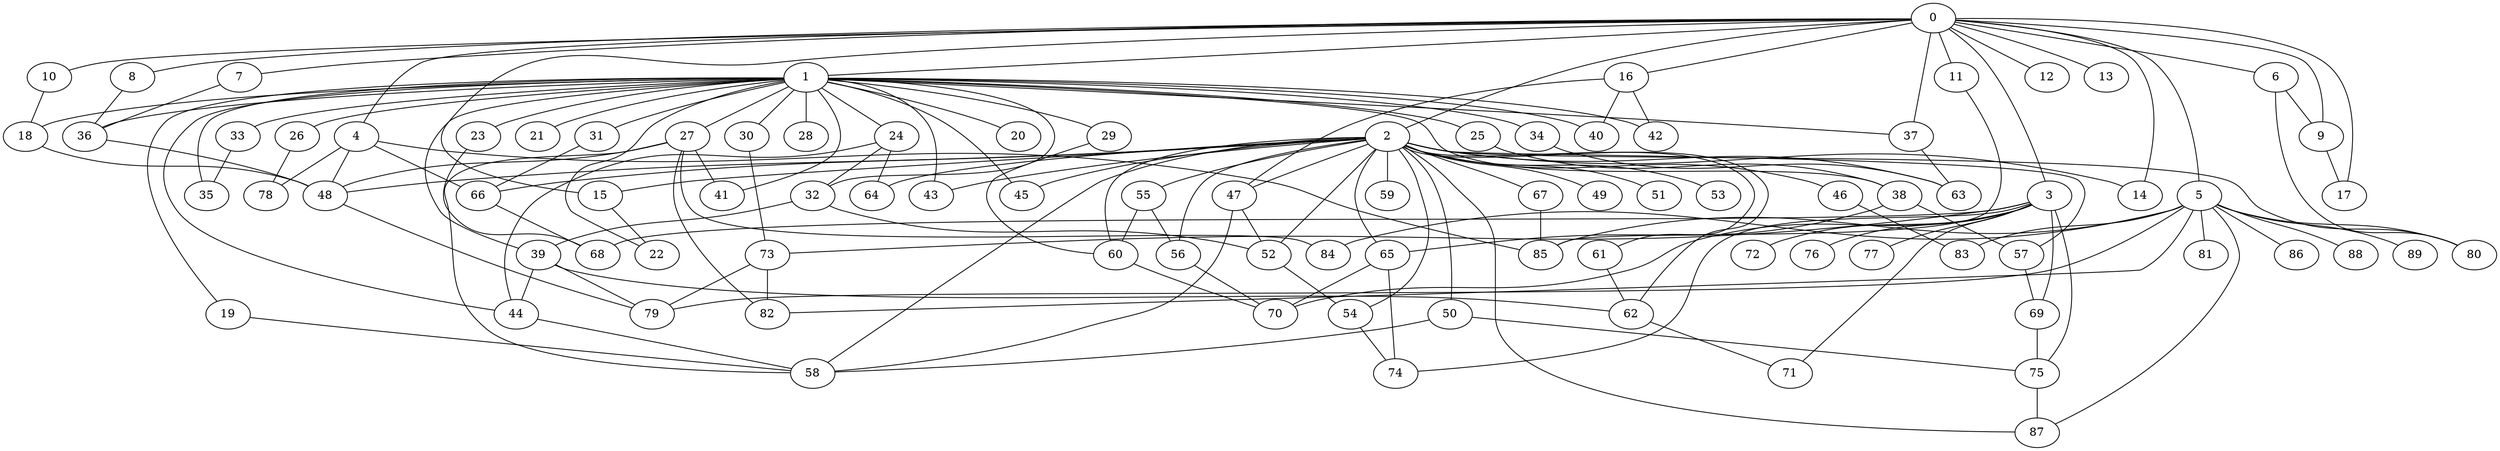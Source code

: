 
graph graphname {
    0 -- 1
0 -- 2
0 -- 3
0 -- 4
0 -- 5
0 -- 6
0 -- 7
0 -- 8
0 -- 9
0 -- 10
0 -- 11
0 -- 12
0 -- 13
0 -- 14
0 -- 15
0 -- 16
0 -- 17
0 -- 37
1 -- 18
1 -- 19
1 -- 20
1 -- 21
1 -- 22
1 -- 23
1 -- 24
1 -- 25
1 -- 26
1 -- 27
1 -- 28
1 -- 29
1 -- 30
1 -- 31
1 -- 32
1 -- 33
1 -- 34
1 -- 35
1 -- 36
1 -- 37
1 -- 38
1 -- 39
1 -- 40
1 -- 41
1 -- 42
1 -- 43
1 -- 44
1 -- 45
2 -- 46
2 -- 47
2 -- 48
2 -- 49
2 -- 50
2 -- 51
2 -- 52
2 -- 53
2 -- 54
2 -- 55
2 -- 56
2 -- 57
2 -- 58
2 -- 59
2 -- 60
2 -- 61
2 -- 62
2 -- 63
2 -- 64
2 -- 65
2 -- 66
2 -- 67
2 -- 80
2 -- 45
2 -- 14
2 -- 43
2 -- 87
2 -- 15
3 -- 68
3 -- 69
3 -- 70
3 -- 71
3 -- 72
3 -- 73
3 -- 74
3 -- 75
3 -- 76
3 -- 77
4 -- 78
4 -- 66
4 -- 85
4 -- 48
5 -- 79
5 -- 80
5 -- 81
5 -- 82
5 -- 83
5 -- 84
5 -- 85
5 -- 86
5 -- 87
5 -- 88
5 -- 89
6 -- 9
6 -- 80
7 -- 36
8 -- 36
9 -- 17
10 -- 18
11 -- 85
15 -- 22
16 -- 47
16 -- 40
16 -- 42
18 -- 48
19 -- 58
23 -- 68
24 -- 44
24 -- 64
24 -- 32
25 -- 38
26 -- 78
27 -- 48
27 -- 82
27 -- 41
27 -- 84
27 -- 58
29 -- 60
30 -- 73
31 -- 66
32 -- 52
32 -- 39
33 -- 35
34 -- 63
36 -- 48
37 -- 63
38 -- 65
38 -- 57
39 -- 79
39 -- 62
39 -- 44
44 -- 58
46 -- 83
47 -- 52
47 -- 58
48 -- 79
50 -- 58
50 -- 75
52 -- 54
54 -- 74
55 -- 56
55 -- 60
56 -- 70
57 -- 69
60 -- 70
61 -- 62
62 -- 71
65 -- 70
65 -- 74
66 -- 68
67 -- 85
69 -- 75
73 -- 82
73 -- 79
75 -- 87

}
